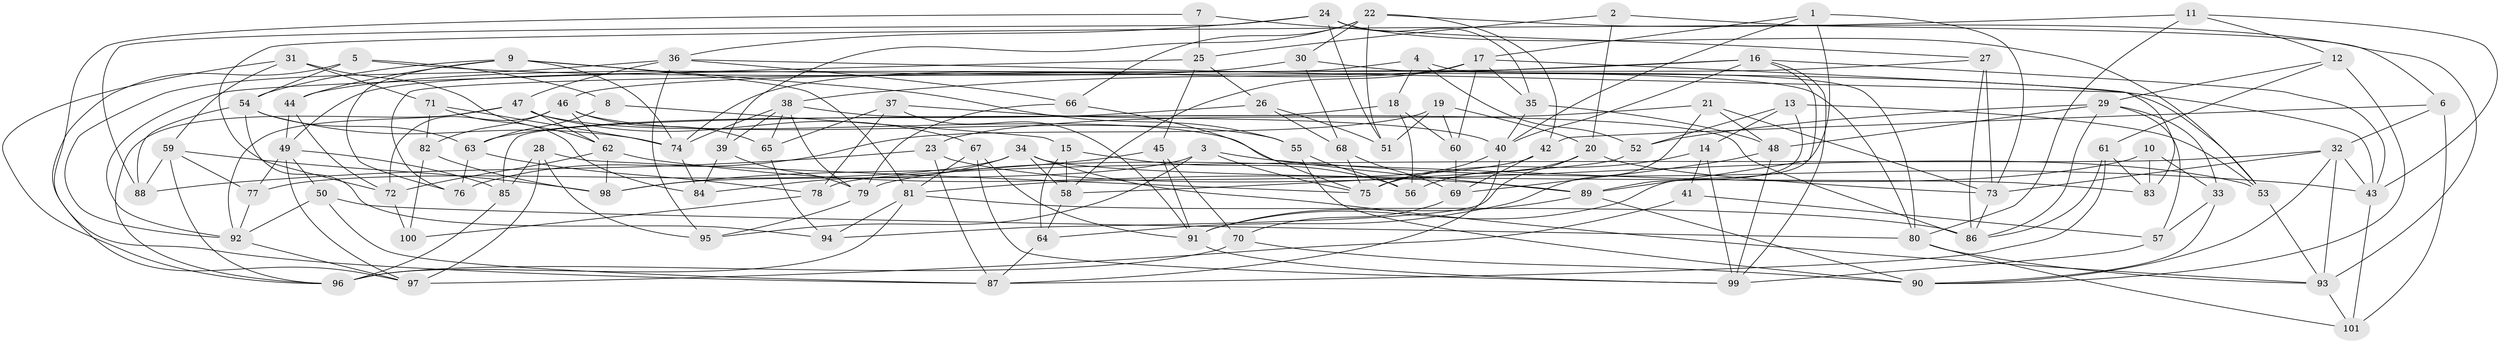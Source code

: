 // original degree distribution, {4: 1.0}
// Generated by graph-tools (version 1.1) at 2025/38/03/04/25 23:38:10]
// undirected, 101 vertices, 235 edges
graph export_dot {
  node [color=gray90,style=filled];
  1;
  2;
  3;
  4;
  5;
  6;
  7;
  8;
  9;
  10;
  11;
  12;
  13;
  14;
  15;
  16;
  17;
  18;
  19;
  20;
  21;
  22;
  23;
  24;
  25;
  26;
  27;
  28;
  29;
  30;
  31;
  32;
  33;
  34;
  35;
  36;
  37;
  38;
  39;
  40;
  41;
  42;
  43;
  44;
  45;
  46;
  47;
  48;
  49;
  50;
  51;
  52;
  53;
  54;
  55;
  56;
  57;
  58;
  59;
  60;
  61;
  62;
  63;
  64;
  65;
  66;
  67;
  68;
  69;
  70;
  71;
  72;
  73;
  74;
  75;
  76;
  77;
  78;
  79;
  80;
  81;
  82;
  83;
  84;
  85;
  86;
  87;
  88;
  89;
  90;
  91;
  92;
  93;
  94;
  95;
  96;
  97;
  98;
  99;
  100;
  101;
  1 -- 17 [weight=1.0];
  1 -- 40 [weight=1.0];
  1 -- 73 [weight=1.0];
  1 -- 89 [weight=1.0];
  2 -- 6 [weight=1.0];
  2 -- 20 [weight=2.0];
  2 -- 25 [weight=1.0];
  3 -- 43 [weight=1.0];
  3 -- 75 [weight=1.0];
  3 -- 95 [weight=1.0];
  3 -- 98 [weight=1.0];
  4 -- 18 [weight=1.0];
  4 -- 49 [weight=1.0];
  4 -- 52 [weight=1.0];
  4 -- 80 [weight=1.0];
  5 -- 8 [weight=1.0];
  5 -- 43 [weight=1.0];
  5 -- 54 [weight=1.0];
  5 -- 97 [weight=1.0];
  6 -- 32 [weight=1.0];
  6 -- 42 [weight=1.0];
  6 -- 101 [weight=1.0];
  7 -- 25 [weight=2.0];
  7 -- 27 [weight=1.0];
  7 -- 87 [weight=1.0];
  8 -- 15 [weight=1.0];
  8 -- 63 [weight=2.0];
  9 -- 44 [weight=1.0];
  9 -- 54 [weight=1.0];
  9 -- 55 [weight=1.0];
  9 -- 74 [weight=1.0];
  9 -- 76 [weight=1.0];
  9 -- 81 [weight=1.0];
  10 -- 33 [weight=1.0];
  10 -- 79 [weight=2.0];
  10 -- 83 [weight=1.0];
  11 -- 12 [weight=1.0];
  11 -- 43 [weight=1.0];
  11 -- 72 [weight=1.0];
  11 -- 80 [weight=1.0];
  12 -- 29 [weight=1.0];
  12 -- 61 [weight=1.0];
  12 -- 90 [weight=1.0];
  13 -- 14 [weight=1.0];
  13 -- 52 [weight=1.0];
  13 -- 53 [weight=1.0];
  13 -- 89 [weight=1.0];
  14 -- 41 [weight=1.0];
  14 -- 75 [weight=1.0];
  14 -- 99 [weight=1.0];
  15 -- 56 [weight=1.0];
  15 -- 58 [weight=1.0];
  15 -- 64 [weight=1.0];
  16 -- 38 [weight=1.0];
  16 -- 40 [weight=1.0];
  16 -- 43 [weight=1.0];
  16 -- 76 [weight=1.0];
  16 -- 91 [weight=1.0];
  16 -- 99 [weight=1.0];
  17 -- 35 [weight=1.0];
  17 -- 58 [weight=1.0];
  17 -- 60 [weight=1.0];
  17 -- 74 [weight=1.0];
  17 -- 83 [weight=1.0];
  18 -- 56 [weight=1.0];
  18 -- 60 [weight=1.0];
  18 -- 85 [weight=1.0];
  19 -- 20 [weight=1.0];
  19 -- 51 [weight=1.0];
  19 -- 60 [weight=1.0];
  19 -- 76 [weight=1.0];
  20 -- 56 [weight=1.0];
  20 -- 73 [weight=1.0];
  20 -- 94 [weight=1.0];
  21 -- 23 [weight=1.0];
  21 -- 48 [weight=1.0];
  21 -- 64 [weight=1.0];
  21 -- 73 [weight=1.0];
  22 -- 30 [weight=1.0];
  22 -- 39 [weight=1.0];
  22 -- 42 [weight=1.0];
  22 -- 51 [weight=1.0];
  22 -- 66 [weight=1.0];
  22 -- 93 [weight=1.0];
  23 -- 53 [weight=1.0];
  23 -- 87 [weight=1.0];
  23 -- 88 [weight=1.0];
  24 -- 35 [weight=1.0];
  24 -- 36 [weight=1.0];
  24 -- 51 [weight=1.0];
  24 -- 53 [weight=2.0];
  24 -- 88 [weight=1.0];
  25 -- 26 [weight=1.0];
  25 -- 45 [weight=1.0];
  25 -- 92 [weight=1.0];
  26 -- 51 [weight=1.0];
  26 -- 63 [weight=1.0];
  26 -- 68 [weight=1.0];
  27 -- 46 [weight=1.0];
  27 -- 73 [weight=1.0];
  27 -- 86 [weight=1.0];
  28 -- 75 [weight=1.0];
  28 -- 85 [weight=1.0];
  28 -- 95 [weight=1.0];
  28 -- 97 [weight=1.0];
  29 -- 33 [weight=1.0];
  29 -- 48 [weight=1.0];
  29 -- 52 [weight=1.0];
  29 -- 57 [weight=1.0];
  29 -- 86 [weight=1.0];
  30 -- 44 [weight=1.0];
  30 -- 68 [weight=1.0];
  30 -- 80 [weight=1.0];
  31 -- 59 [weight=1.0];
  31 -- 62 [weight=1.0];
  31 -- 71 [weight=1.0];
  31 -- 96 [weight=1.0];
  32 -- 43 [weight=1.0];
  32 -- 73 [weight=1.0];
  32 -- 78 [weight=1.0];
  32 -- 90 [weight=1.0];
  32 -- 93 [weight=1.0];
  33 -- 57 [weight=1.0];
  33 -- 90 [weight=1.0];
  34 -- 58 [weight=2.0];
  34 -- 77 [weight=1.0];
  34 -- 83 [weight=1.0];
  34 -- 84 [weight=1.0];
  34 -- 93 [weight=1.0];
  35 -- 40 [weight=1.0];
  35 -- 48 [weight=1.0];
  36 -- 47 [weight=1.0];
  36 -- 53 [weight=1.0];
  36 -- 66 [weight=1.0];
  36 -- 92 [weight=1.0];
  36 -- 95 [weight=1.0];
  37 -- 40 [weight=1.0];
  37 -- 65 [weight=1.0];
  37 -- 78 [weight=1.0];
  37 -- 91 [weight=1.0];
  38 -- 39 [weight=1.0];
  38 -- 65 [weight=1.0];
  38 -- 74 [weight=1.0];
  38 -- 79 [weight=1.0];
  38 -- 86 [weight=1.0];
  39 -- 79 [weight=1.0];
  39 -- 84 [weight=1.0];
  40 -- 75 [weight=1.0];
  40 -- 87 [weight=1.0];
  41 -- 57 [weight=1.0];
  41 -- 97 [weight=2.0];
  42 -- 69 [weight=1.0];
  42 -- 81 [weight=1.0];
  43 -- 101 [weight=1.0];
  44 -- 49 [weight=1.0];
  44 -- 72 [weight=1.0];
  45 -- 70 [weight=1.0];
  45 -- 91 [weight=1.0];
  45 -- 98 [weight=1.0];
  46 -- 55 [weight=1.0];
  46 -- 62 [weight=1.0];
  46 -- 65 [weight=1.0];
  46 -- 72 [weight=1.0];
  46 -- 82 [weight=1.0];
  47 -- 62 [weight=1.0];
  47 -- 67 [weight=1.0];
  47 -- 89 [weight=1.0];
  47 -- 92 [weight=1.0];
  47 -- 96 [weight=1.0];
  48 -- 69 [weight=2.0];
  48 -- 99 [weight=1.0];
  49 -- 50 [weight=1.0];
  49 -- 77 [weight=1.0];
  49 -- 85 [weight=1.0];
  49 -- 97 [weight=1.0];
  50 -- 80 [weight=1.0];
  50 -- 87 [weight=1.0];
  50 -- 92 [weight=1.0];
  52 -- 58 [weight=1.0];
  53 -- 93 [weight=1.0];
  54 -- 63 [weight=1.0];
  54 -- 74 [weight=1.0];
  54 -- 88 [weight=1.0];
  54 -- 94 [weight=1.0];
  55 -- 56 [weight=1.0];
  55 -- 90 [weight=1.0];
  57 -- 99 [weight=1.0];
  58 -- 64 [weight=1.0];
  59 -- 77 [weight=1.0];
  59 -- 88 [weight=1.0];
  59 -- 96 [weight=1.0];
  59 -- 98 [weight=2.0];
  60 -- 69 [weight=1.0];
  61 -- 83 [weight=1.0];
  61 -- 86 [weight=1.0];
  61 -- 87 [weight=1.0];
  62 -- 72 [weight=1.0];
  62 -- 89 [weight=1.0];
  62 -- 98 [weight=1.0];
  63 -- 76 [weight=1.0];
  63 -- 78 [weight=1.0];
  64 -- 87 [weight=1.0];
  65 -- 94 [weight=1.0];
  66 -- 75 [weight=1.0];
  66 -- 79 [weight=1.0];
  67 -- 81 [weight=1.0];
  67 -- 91 [weight=1.0];
  67 -- 99 [weight=1.0];
  68 -- 69 [weight=1.0];
  68 -- 75 [weight=1.0];
  69 -- 70 [weight=1.0];
  70 -- 90 [weight=1.0];
  70 -- 96 [weight=1.0];
  71 -- 74 [weight=1.0];
  71 -- 82 [weight=1.0];
  71 -- 84 [weight=1.0];
  72 -- 100 [weight=2.0];
  73 -- 86 [weight=1.0];
  74 -- 84 [weight=1.0];
  77 -- 92 [weight=1.0];
  78 -- 100 [weight=1.0];
  79 -- 95 [weight=1.0];
  80 -- 93 [weight=1.0];
  80 -- 101 [weight=1.0];
  81 -- 86 [weight=1.0];
  81 -- 94 [weight=1.0];
  81 -- 96 [weight=1.0];
  82 -- 98 [weight=1.0];
  82 -- 100 [weight=1.0];
  85 -- 96 [weight=1.0];
  89 -- 90 [weight=1.0];
  89 -- 91 [weight=1.0];
  91 -- 99 [weight=1.0];
  92 -- 97 [weight=1.0];
  93 -- 101 [weight=1.0];
}
